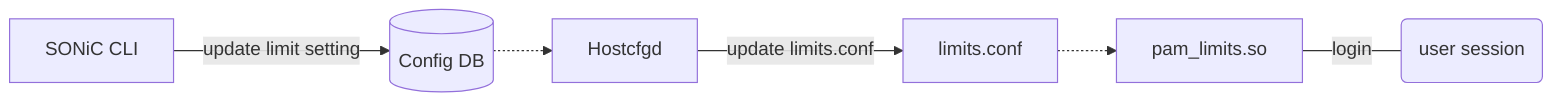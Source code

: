 graph LR;
%% SONiC CLI update config DB
CLI[SONiC CLI] -- update limit setting --> CONFDB[(Config DB)];


%% HostCfgd subscribe config DB change
CONFDB -.-> HOSTCFGD[Hostcfgd];

%% HostCfgd Update config files
HOSTCFGD -- update limits.conf --> PAMCFG[limits.conf];

%% pam_limits.so will handle login limit
PAMCFG -.-> LIMITLIB[pam_limits.so];
LIMITLIB -- login --- USERSESSION(user session);